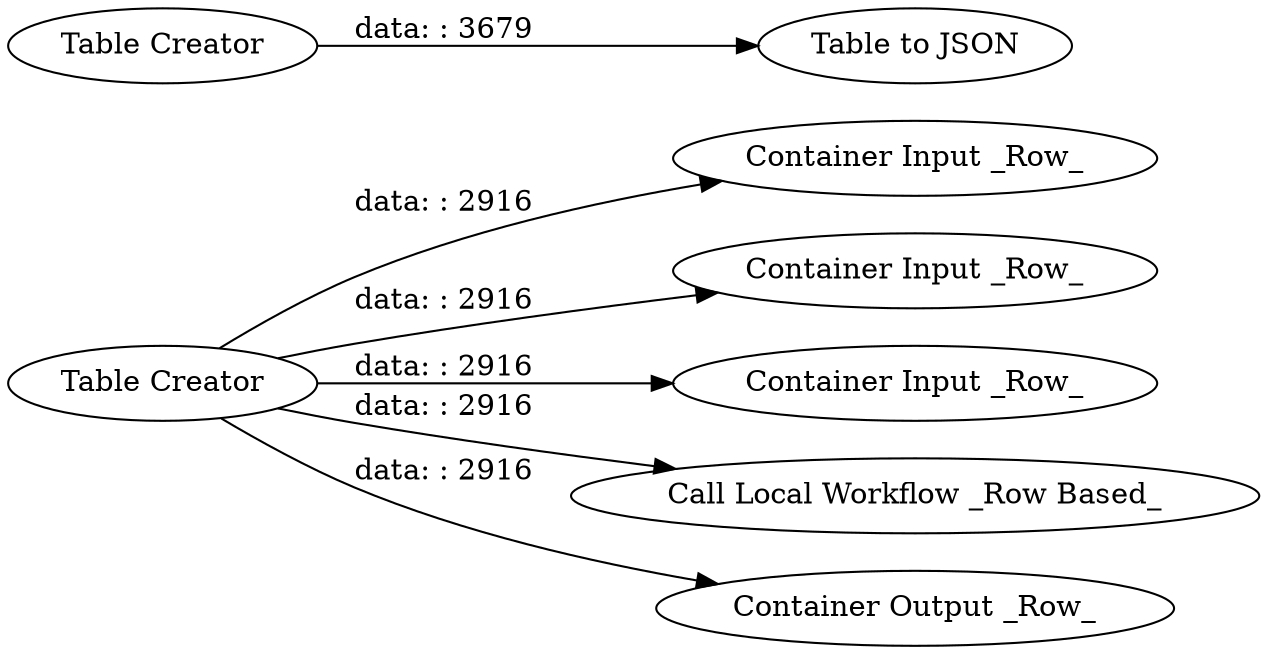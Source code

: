 digraph {
	"-454045807081218522_7" [label="Container Input _Row_"]
	"-454045807081218522_2" [label="Table to JSON"]
	"-454045807081218522_5" [label="Container Input _Row_"]
	"-454045807081218522_12" [label="Container Input _Row_"]
	"-454045807081218522_6" [label="Call Local Workflow _Row Based_"]
	"-454045807081218522_1" [label="Table Creator"]
	"-454045807081218522_4" [label="Table Creator"]
	"-454045807081218522_3" [label="Container Output _Row_"]
	"-454045807081218522_4" -> "-454045807081218522_5" [label="data: : 2916"]
	"-454045807081218522_4" -> "-454045807081218522_3" [label="data: : 2916"]
	"-454045807081218522_1" -> "-454045807081218522_2" [label="data: : 3679"]
	"-454045807081218522_4" -> "-454045807081218522_6" [label="data: : 2916"]
	"-454045807081218522_4" -> "-454045807081218522_12" [label="data: : 2916"]
	"-454045807081218522_4" -> "-454045807081218522_7" [label="data: : 2916"]
	rankdir=LR
}
